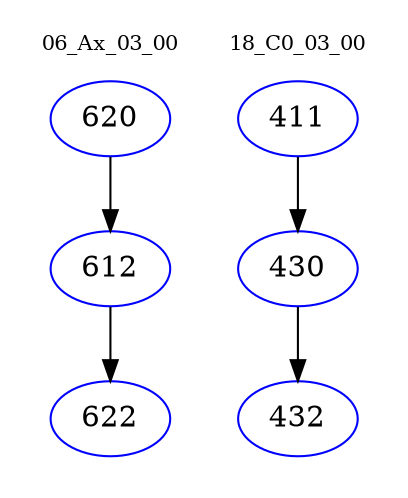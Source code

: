 digraph{
subgraph cluster_0 {
color = white
label = "06_Ax_03_00";
fontsize=10;
T0_620 [label="620", color="blue"]
T0_620 -> T0_612 [color="black"]
T0_612 [label="612", color="blue"]
T0_612 -> T0_622 [color="black"]
T0_622 [label="622", color="blue"]
}
subgraph cluster_1 {
color = white
label = "18_C0_03_00";
fontsize=10;
T1_411 [label="411", color="blue"]
T1_411 -> T1_430 [color="black"]
T1_430 [label="430", color="blue"]
T1_430 -> T1_432 [color="black"]
T1_432 [label="432", color="blue"]
}
}
